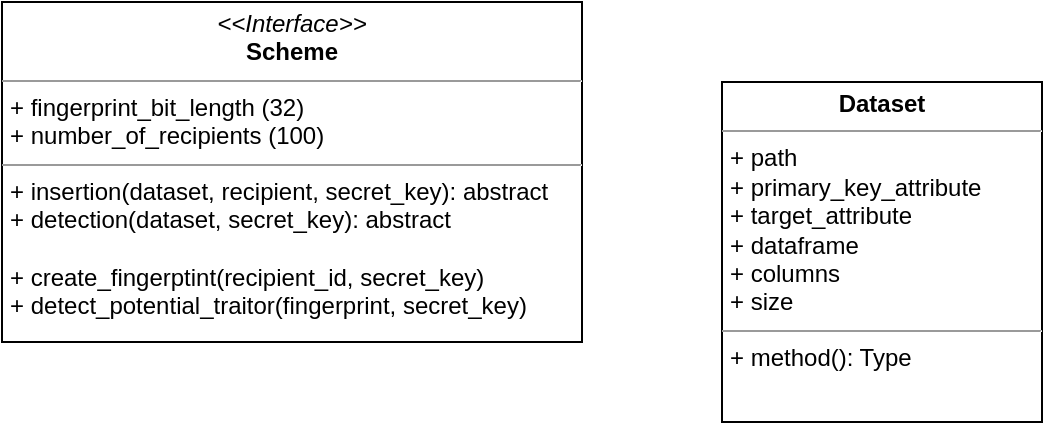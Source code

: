 <mxfile version="14.4.4" type="device"><diagram id="C5RBs43oDa-KdzZeNtuy" name="Page-1"><mxGraphModel dx="782" dy="437" grid="1" gridSize="10" guides="1" tooltips="1" connect="1" arrows="1" fold="1" page="1" pageScale="1" pageWidth="827" pageHeight="1169" math="0" shadow="0"><root><mxCell id="WIyWlLk6GJQsqaUBKTNV-0"/><mxCell id="WIyWlLk6GJQsqaUBKTNV-1" parent="WIyWlLk6GJQsqaUBKTNV-0"/><mxCell id="4Lesfrr7m9RJARe8-yto-20" value="&lt;p style=&quot;margin: 0px ; margin-top: 4px ; text-align: center&quot;&gt;&lt;i&gt;&amp;lt;&amp;lt;Interface&amp;gt;&amp;gt;&lt;/i&gt;&lt;br&gt;&lt;b&gt;Scheme&lt;/b&gt;&lt;/p&gt;&lt;hr size=&quot;1&quot;&gt;&lt;p style=&quot;margin: 0px ; margin-left: 4px&quot;&gt;+ fingerprint_bit_length (32)&lt;br&gt;+ number_of_recipients (100)&lt;/p&gt;&lt;hr size=&quot;1&quot;&gt;&lt;p style=&quot;margin: 0px ; margin-left: 4px&quot;&gt;+ insertion(dataset, recipient, secret_key): abstract&lt;br&gt;+ detection(dataset, secret_key): abstract&lt;/p&gt;&lt;p style=&quot;margin: 0px ; margin-left: 4px&quot;&gt;&lt;br&gt;&lt;/p&gt;&lt;p style=&quot;margin: 0px ; margin-left: 4px&quot;&gt;+ create_fingerptint(recipient_id, secret_key)&lt;/p&gt;&lt;p style=&quot;margin: 0px ; margin-left: 4px&quot;&gt;+ detect_potential_traitor(fingerprint, secret_key)&lt;/p&gt;" style="verticalAlign=top;align=left;overflow=fill;fontSize=12;fontFamily=Helvetica;html=1;" vertex="1" parent="WIyWlLk6GJQsqaUBKTNV-1"><mxGeometry x="200" y="80" width="290" height="170" as="geometry"/></mxCell><mxCell id="4Lesfrr7m9RJARe8-yto-25" value="&lt;p style=&quot;margin: 0px ; margin-top: 4px ; text-align: center&quot;&gt;&lt;b&gt;Dataset&lt;/b&gt;&lt;/p&gt;&lt;hr size=&quot;1&quot;&gt;&lt;p style=&quot;margin: 0px ; margin-left: 4px&quot;&gt;+ path&lt;/p&gt;&lt;p style=&quot;margin: 0px ; margin-left: 4px&quot;&gt;+ primary_key_attribute&lt;/p&gt;&lt;p style=&quot;margin: 0px ; margin-left: 4px&quot;&gt;+ target_attribute&lt;/p&gt;&lt;p style=&quot;margin: 0px ; margin-left: 4px&quot;&gt;+ dataframe&lt;/p&gt;&lt;p style=&quot;margin: 0px ; margin-left: 4px&quot;&gt;+ columns&lt;/p&gt;&lt;p style=&quot;margin: 0px ; margin-left: 4px&quot;&gt;+ size&lt;/p&gt;&lt;hr size=&quot;1&quot;&gt;&lt;p style=&quot;margin: 0px ; margin-left: 4px&quot;&gt;+ method(): Type&lt;/p&gt;" style="verticalAlign=top;align=left;overflow=fill;fontSize=12;fontFamily=Helvetica;html=1;" vertex="1" parent="WIyWlLk6GJQsqaUBKTNV-1"><mxGeometry x="560" y="120" width="160" height="170" as="geometry"/></mxCell></root></mxGraphModel></diagram></mxfile>